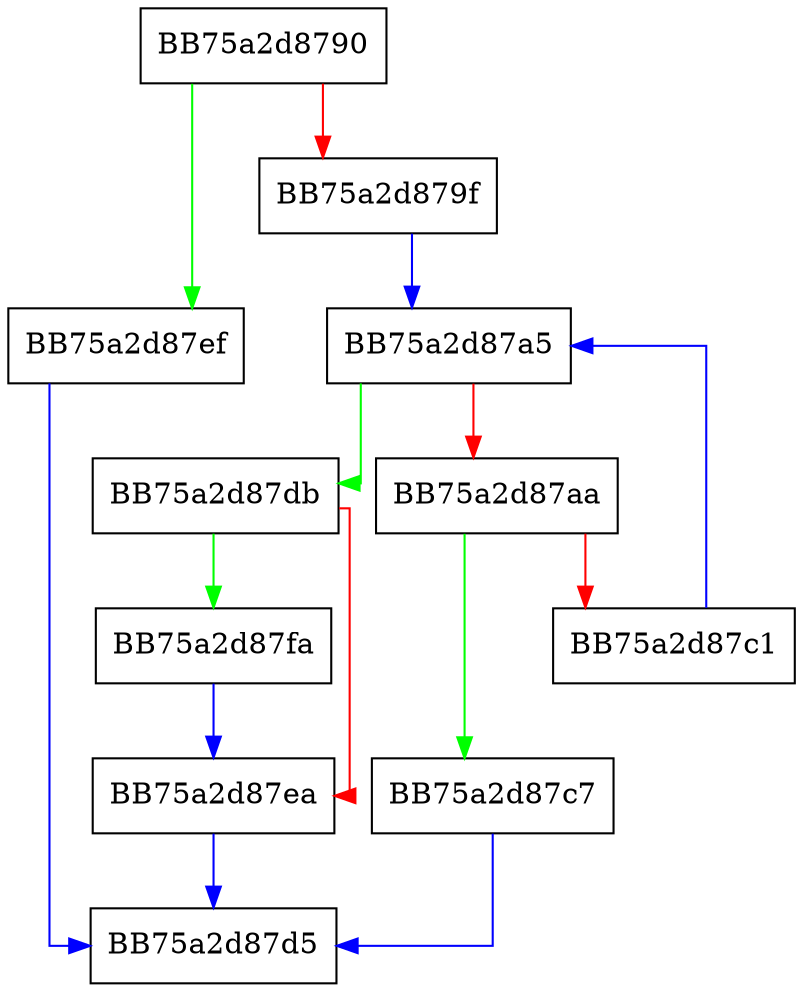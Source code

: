 digraph Analyze {
  node [shape="box"];
  graph [splines=ortho];
  BB75a2d8790 -> BB75a2d87ef [color="green"];
  BB75a2d8790 -> BB75a2d879f [color="red"];
  BB75a2d879f -> BB75a2d87a5 [color="blue"];
  BB75a2d87a5 -> BB75a2d87db [color="green"];
  BB75a2d87a5 -> BB75a2d87aa [color="red"];
  BB75a2d87aa -> BB75a2d87c7 [color="green"];
  BB75a2d87aa -> BB75a2d87c1 [color="red"];
  BB75a2d87c1 -> BB75a2d87a5 [color="blue"];
  BB75a2d87c7 -> BB75a2d87d5 [color="blue"];
  BB75a2d87db -> BB75a2d87fa [color="green"];
  BB75a2d87db -> BB75a2d87ea [color="red"];
  BB75a2d87ea -> BB75a2d87d5 [color="blue"];
  BB75a2d87ef -> BB75a2d87d5 [color="blue"];
  BB75a2d87fa -> BB75a2d87ea [color="blue"];
}